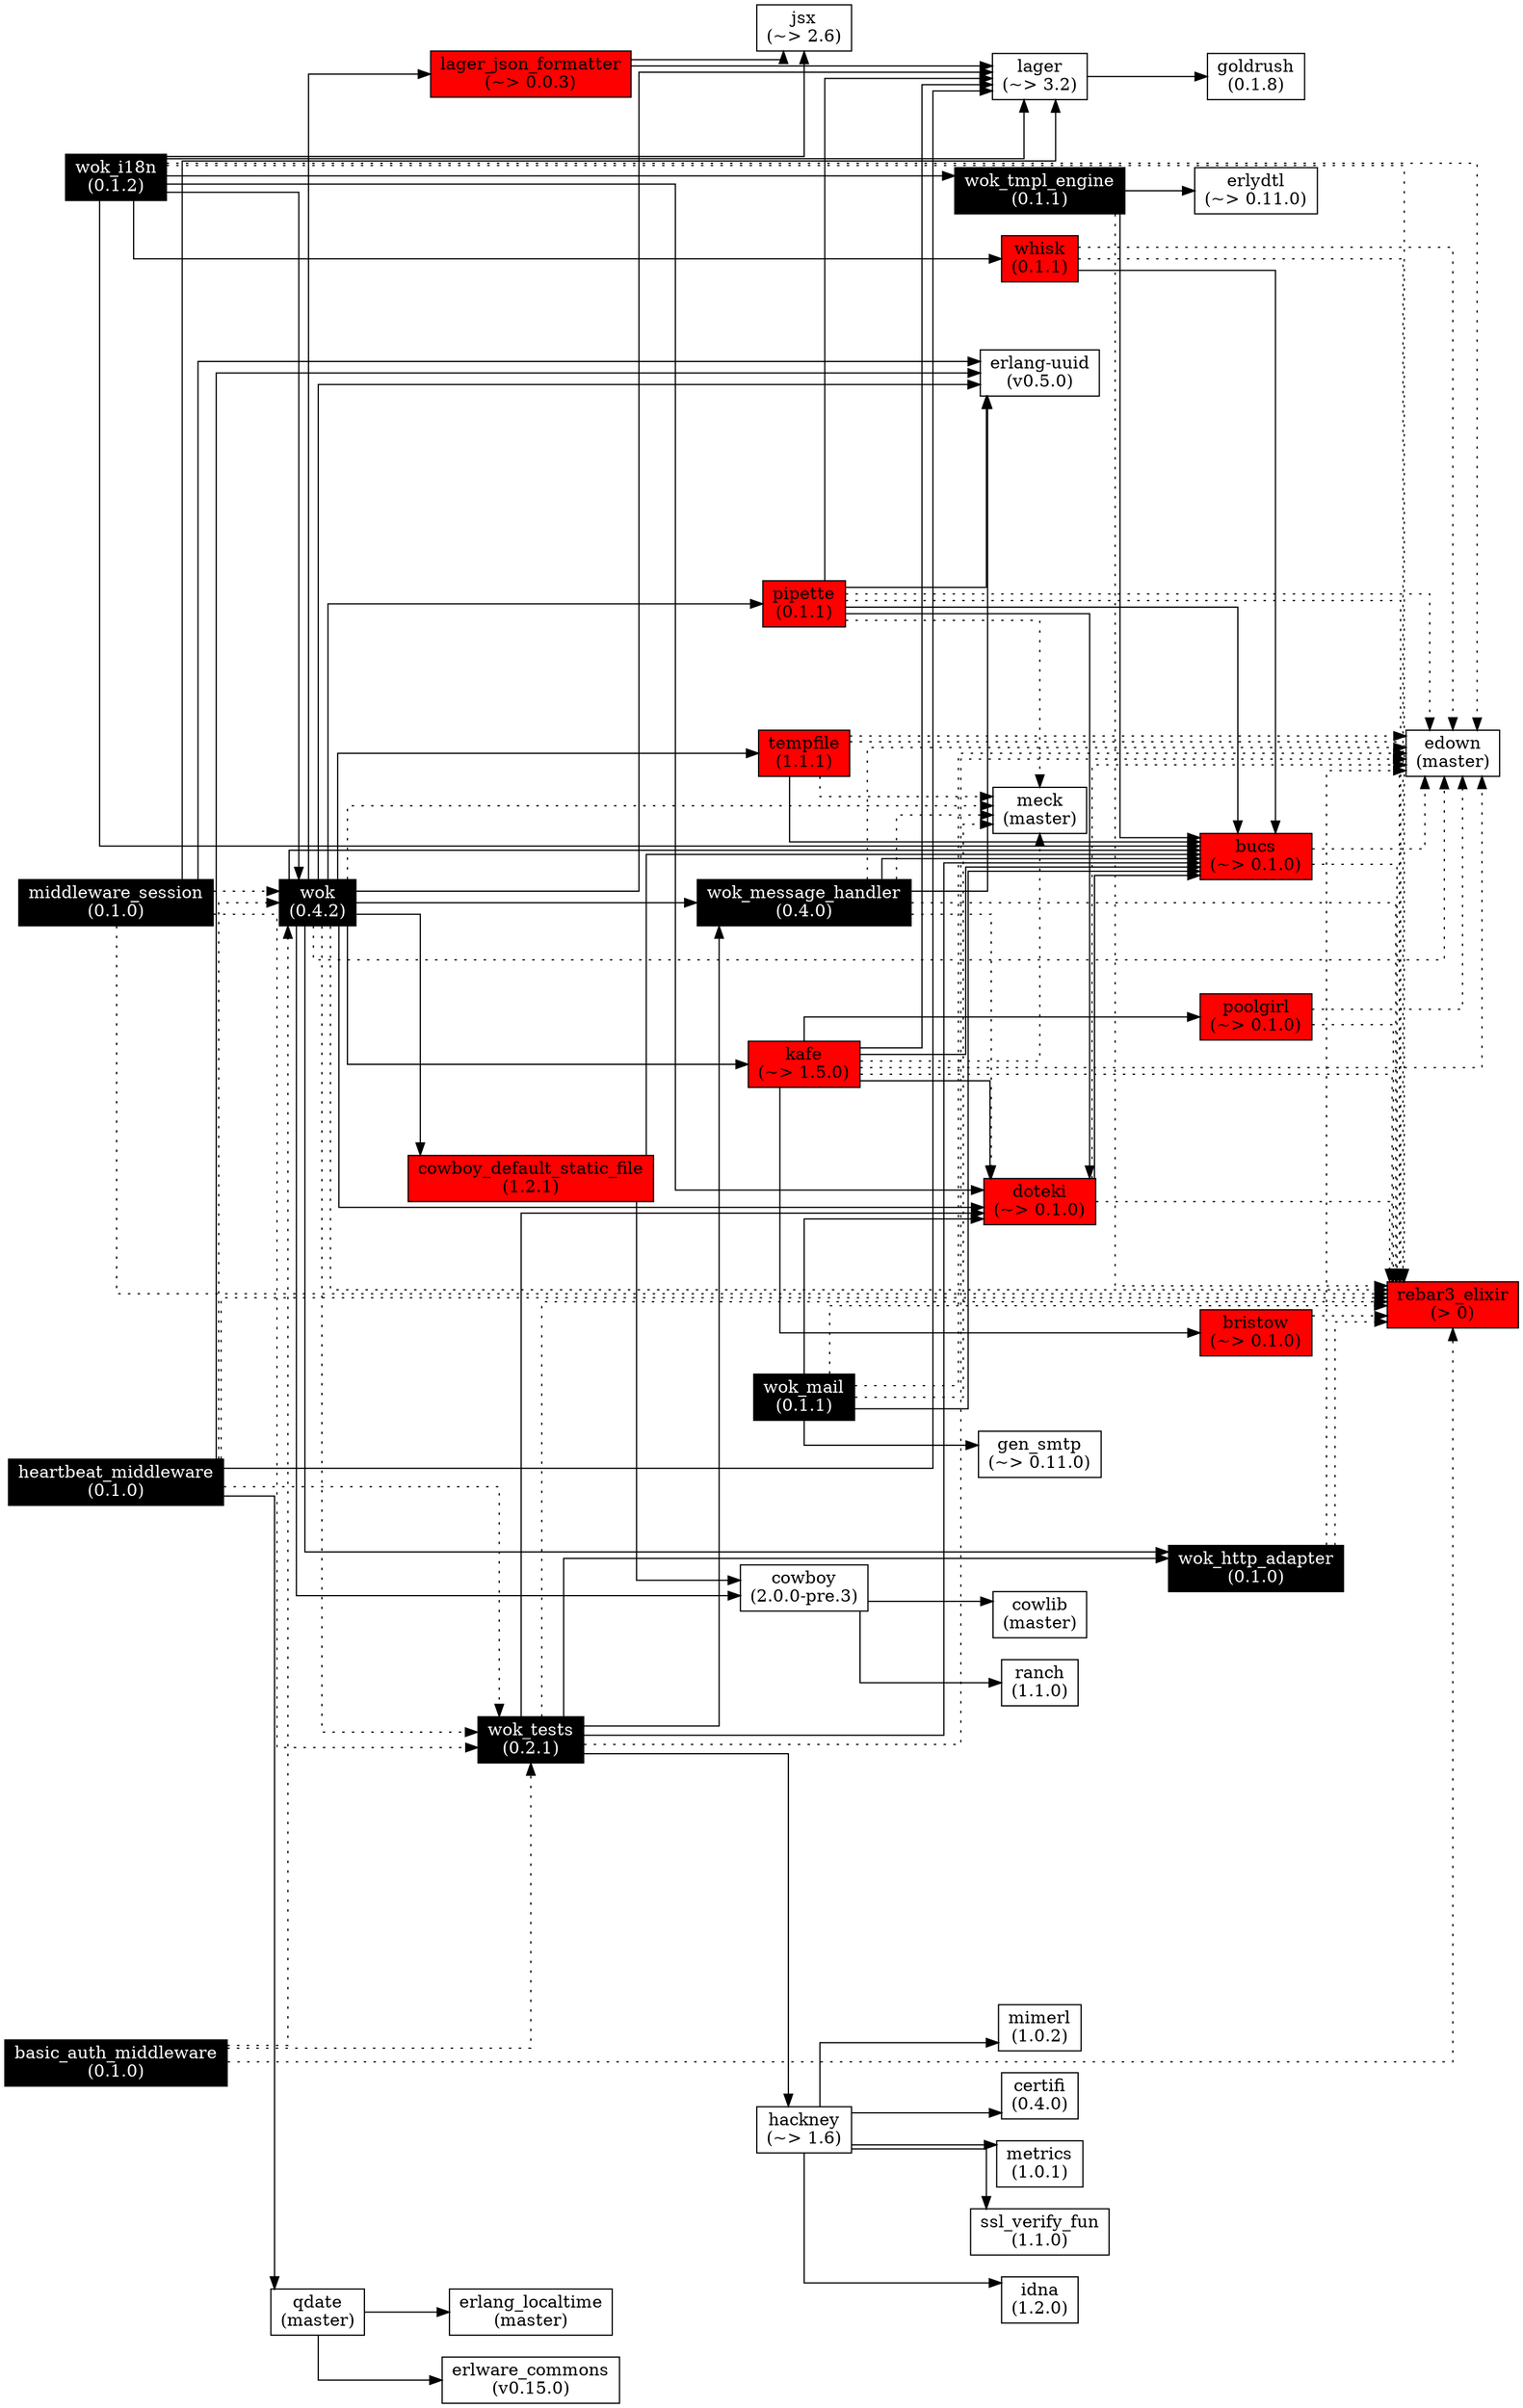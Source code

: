 digraph wok_deps {
  node[shape=box];
  graph[
    remincross=true;
    splines=ortho;
    rankdir=LR;
  ]

  wok[label="wok\n(0.4.2)", fontcolor="white", style="filled", fillcolor="black"];
  lager[label="lager\n(~> 3.2)"];
  lager_json_formatter[label="lager_json_formatter\n(~> 0.0.3)", style="filled", fillcolor="red"];
  wok_http_adapter[label="wok_http_adapter\n(0.1.0)", fontcolor="white", style="filled", fillcolor="black"];
  wok_message_handler[label="wok_message_handler\n(0.4.0)", fontcolor="white", style="filled", fillcolor="black"];
  pipette[label="pipette\n(0.1.1)", style="filled", fillcolor="red"];
  kafe[label="kafe\n(~> 1.5.0)", style="filled", fillcolor="red"];
  cowboy[label="cowboy\n(2.0.0-pre.3)"];
  cowboy_default_static_file[label="cowboy_default_static_file\n(1.2.1)", style="filled", fillcolor="red"];
  bucs[label="bucs\n(~> 0.1.0)", style="filled", fillcolor="red"];
  doteki[label="doteki\n(~> 0.1.0)", style="filled", fillcolor="red"];
  uuid[label="erlang-uuid\n(v0.5.0)"];
  tempfile[label="tempfile\n(1.1.1)", style="filled", fillcolor="red"];
  rebar3_elixir[label="rebar3_elixir\n(> 0)", style="filled", fillcolor="red"];
  wok_tests[label="wok_tests\n(0.2.1)", fontcolor="white", style="filled", fillcolor="black"];
  meck[label="meck\n(master)"];
  edown[label="edown\n(master)"];
  goldrush[label="goldrush\n(0.1.8)"];
  jsx[label="jsx\n(~> 2.6)"];
  poolgirl[label="poolgirl\n(~> 0.1.0)", style="filled", fillcolor="red"];
  bristow[label="bristow\n(~> 0.1.0)", style="filled", fillcolor="red"];
  cowlib[label="cowlib\n(master)"];
  ranch[label="ranch\n(1.1.0)"];
  hackney[label="hackney\n(~> 1.6)"];
  idna[label="idna\n(1.2.0)"];
  mimerl[label="mimerl\n(1.0.2)"];
  certifi[label="certifi\n(0.4.0)"];
  metrics[label="metrics\n(1.0.1)"];
  ssl_verify_fun[label="ssl_verify_fun\n(1.1.0)"];
  wok_mail[label="wok_mail\n(0.1.1)", fontcolor="white", style="filled", fillcolor="black"];
  gen_smtp[label="gen_smtp\n(~> 0.11.0)"];
  wok_i18n[label="wok_i18n\n(0.1.2)", fontcolor="white", style="filled", fillcolor="black"];
  wok_tmpl_engine[label="wok_tmpl_engine\n(0.1.1)", fontcolor="white", style="filled", fillcolor="black"];
  whisk[label="whisk\n(0.1.1)", style="filled", fillcolor="red"];
  erlydtl[label="erlydtl\n(~> 0.11.0)"];
  basic_auth_middleware[label="basic_auth_middleware\n(0.1.0)", fontcolor="white", style="filled", fillcolor="black"];
  middleware_session[label="middleware_session\n(0.1.0)", fontcolor="white", style="filled", fillcolor="black"];
  heartbeat_middleware[label="heartbeat_middleware\n(0.1.0)", fontcolor="white", style="filled", fillcolor="black"];
  qdate[label="qdate\n(master)"];
  erlware_commons[label="erlware_commons\n(v0.15.0)"];
  erlang_localtime[label="erlang_localtime\n(master)"];

  wok -> lager;
  wok -> lager_json_formatter
  wok -> wok_http_adapter;
  wok -> wok_message_handler;
  wok -> pipette;
  wok -> kafe;
  wok -> cowboy;
  wok -> cowboy_default_static_file;
  wok -> bucs;
  wok -> doteki;
  wok -> uuid;
  wok -> tempfile;
  wok-> rebar3_elixir[style=dotted];
  wok -> meck[style=dotted];
  wok -> wok_tests[style=dotted];
  wok -> edown[style=dotted];

  lager -> goldrush;

  lager_json_formatter -> lager;
  lager_json_formatter -> jsx;

  wok_http_adapter -> edown[style=dotted];
  wok_http_adapter -> rebar3_elixir[style=dotted];

  wok_message_handler -> bucs;
  wok_message_handler -> uuid;
  wok_message_handler -> meck[style=dotted];
  wok_message_handler -> doteki[style=dotted];
  wok_message_handler -> edown[style=dotted];
  wok_message_handler -> rebar3_elixir[style=dotted];

  pipette -> lager;
  pipette -> bucs;
  pipette -> doteki;
  pipette -> uuid;
  pipette -> meck[style=dotted];
  pipette -> edown[style=dotted];
  pipette -> rebar3_elixir[style=dotted];

  kafe -> lager;
  kafe -> bucs;
  kafe -> doteki;
  kafe -> poolgirl;
  kafe -> bristow;
  kafe -> meck[style=dotted];
  kafe -> edown[style=dotted];
  kafe -> rebar3_elixir[style=dotted];

  bristow -> rebar3_elixir[style=dotted];

  cowboy -> cowlib;
  cowboy -> ranch;

  cowboy_default_static_file -> bucs;
  cowboy_default_static_file -> cowboy;

  bucs -> edown[style=dotted];
  bucs -> rebar3_elixir[style=dotted];

  doteki -> bucs;
  doteki -> edown[style=dotted];
  doteki -> rebar3_elixir[style=dotted];

  tempfile -> bucs;
  tempfile -> meck[style=dotted];
  tempfile -> edown[style=dotted];
  tempfile -> rebar3_elixir[style=dotted];

  wok_tests -> bucs;
  wok_tests -> wok_http_adapter;
  wok_tests -> wok_message_handler;
  wok_tests -> doteki;
  wok_tests -> hackney;
  wok_tests -> edown[style=dotted];
  wok_tests -> rebar3_elixir[style=dotted];

  poolgirl -> edown[style=dotted];
  poolgirl -> rebar3_elixir[style=dotted];

  hackney -> idna;
  hackney -> mimerl;
  hackney -> certifi;
  hackney -> metrics;
  hackney -> ssl_verify_fun;

  wok_mail -> bucs;
  wok_mail -> doteki;
  wok_mail -> gen_smtp;
  wok_mail -> meck[style=dotted];
  wok_mail -> edown[style=dotted];
  wok_mail -> rebar3_elixir[style=dotted];

  wok_i18n -> jsx;
  wok_i18n -> lager;
  wok_i18n -> wok_tmpl_engine;
  wok_i18n -> whisk;
  wok_i18n -> wok;
  wok_i18n -> bucs;
  wok_i18n -> doteki;
  wok_i18n -> edown[style=dotted];
  wok_i18n -> rebar3_elixir[style=dotted];

  wok_tmpl_engine -> bucs;
  wok_tmpl_engine -> erlydtl;
  wok_tmpl_engine -> rebar3_elixir[style=dotted];

  whisk -> bucs;
  whisk -> edown[style=dotted];
  whisk -> rebar3_elixir[style=dotted];

  basic_auth_middleware -> wok[style=dotted];
  basic_auth_middleware -> wok_tests[style=dotted];
  basic_auth_middleware -> rebar3_elixir[style=dotted];

  middleware_session -> lager;
  middleware_session -> uuid;
  middleware_session -> wok[style=dotted];
  middleware_session -> wok_tests[style=dotted];
  middleware_session -> rebar3_elixir[style=dotted];

  heartbeat_middleware -> lager;
  heartbeat_middleware -> uuid;
  heartbeat_middleware -> qdate;
  heartbeat_middleware -> wok[style=dotted];
  heartbeat_middleware -> wok_tests[style=dotted];
  heartbeat_middleware -> rebar3_elixir[style=dotted];

  qdate -> erlware_commons;
  qdate -> erlang_localtime;
}
